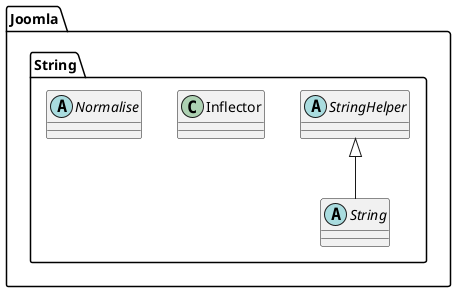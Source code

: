 @startuml
abstract class Joomla.String.StringHelper

class Joomla.String.Inflector
abstract class Joomla.String.String
Joomla.String.StringHelper <|-- Joomla.String.String
abstract class Joomla.String.Normalise
@enduml
